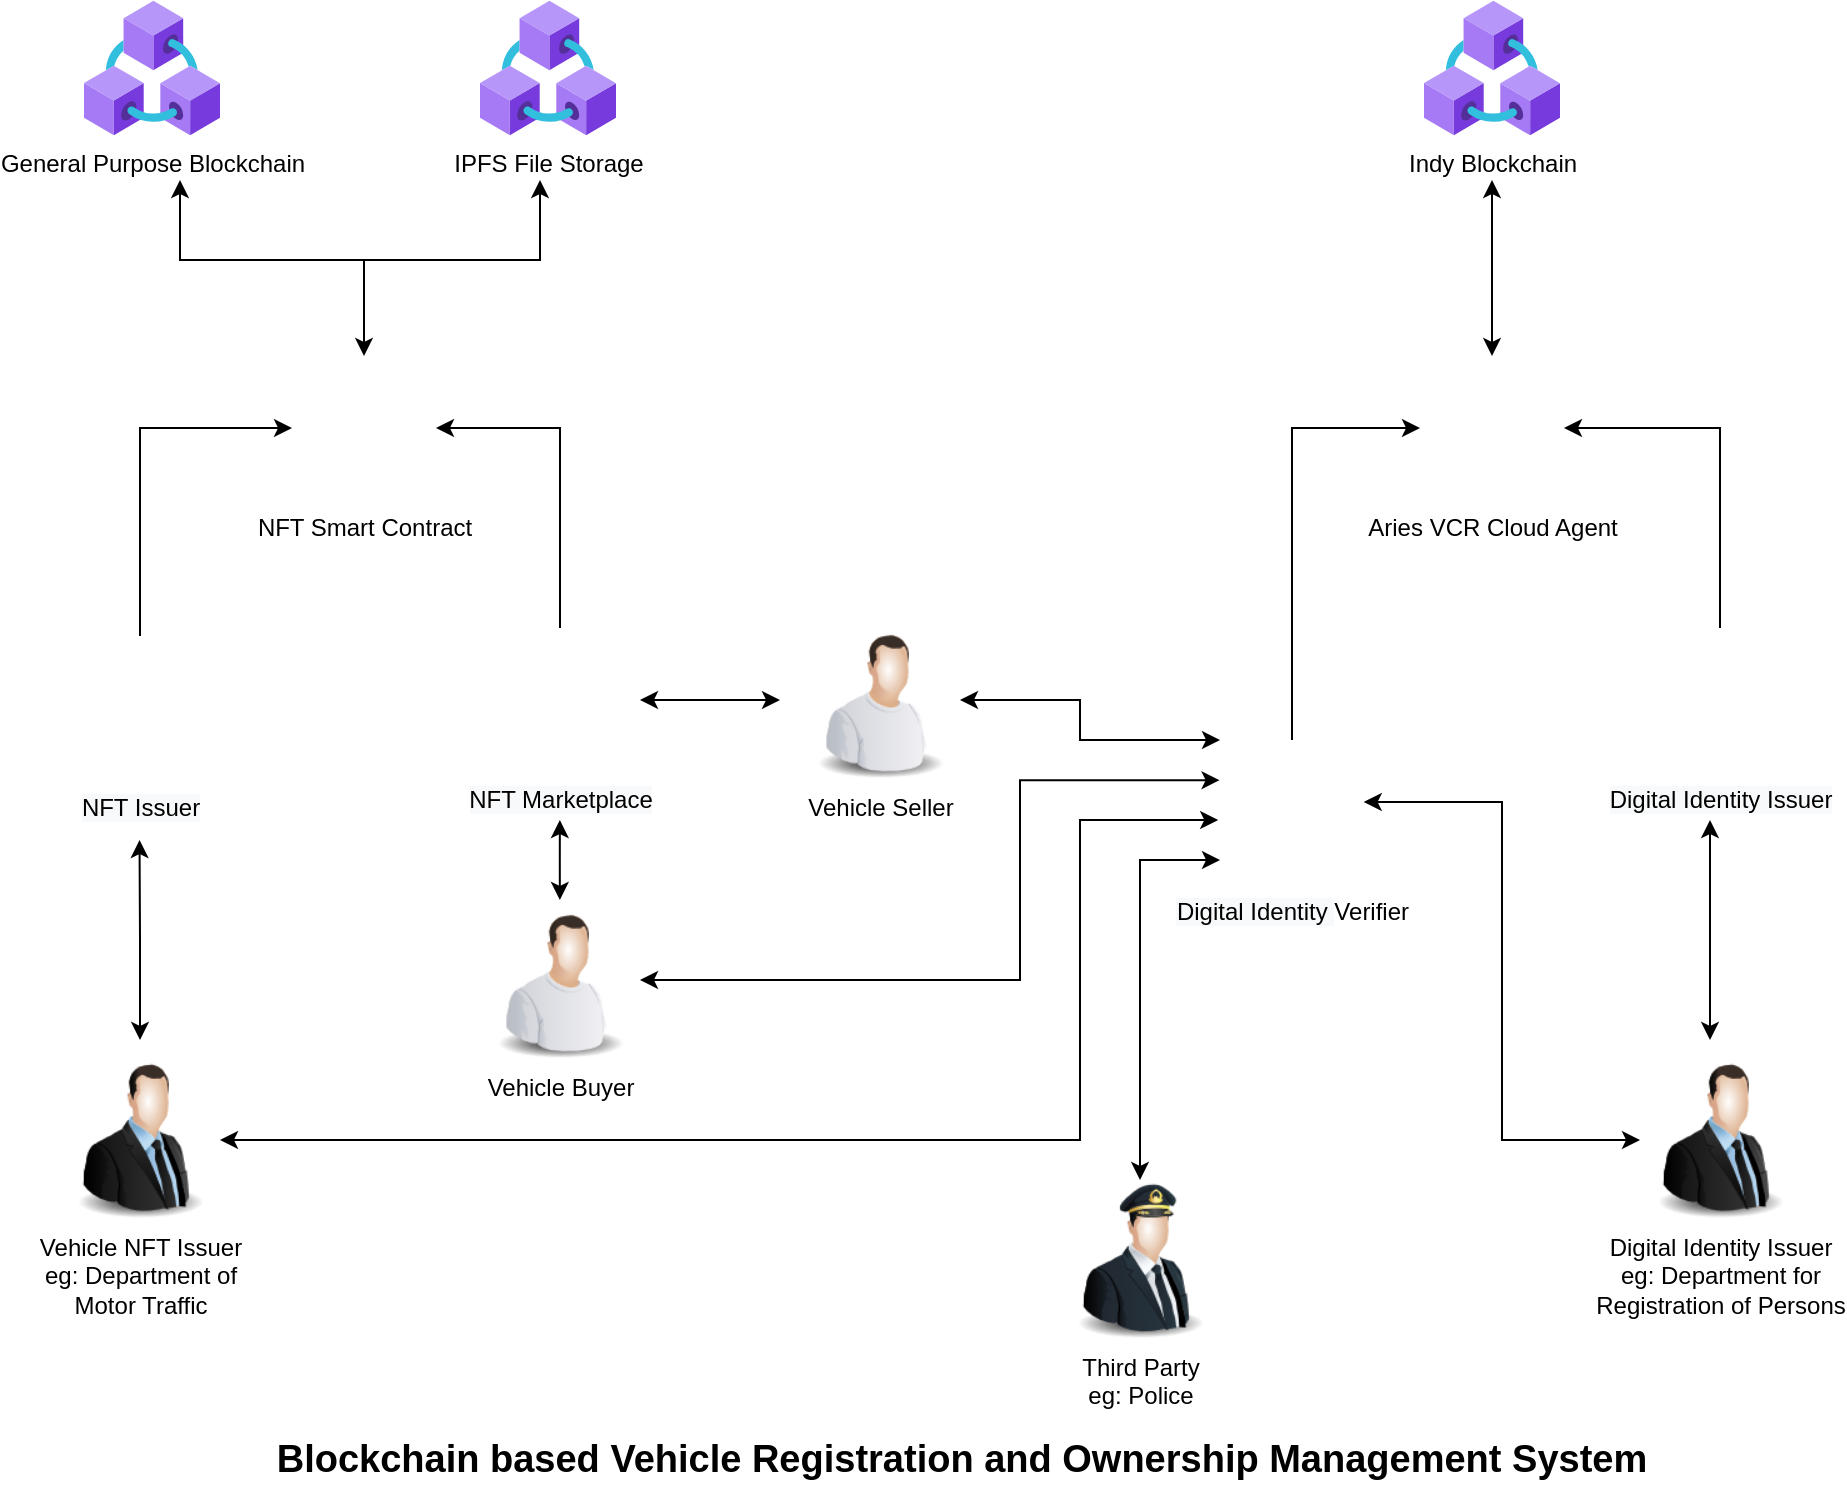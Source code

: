 <mxfile version="20.3.6" type="device"><diagram id="jvVznzDqtJrKiECy29IG" name="Page-1"><mxGraphModel dx="1550" dy="876" grid="1" gridSize="10" guides="1" tooltips="1" connect="1" arrows="1" fold="1" page="1" pageScale="1" pageWidth="850" pageHeight="1100" math="0" shadow="0"><root><mxCell id="0"/><mxCell id="1" parent="0"/><mxCell id="IwN3i_PpZaV_sId6Bb3t-1" value="General Purpose Blockchain" style="aspect=fixed;html=1;points=[];align=center;image;fontSize=12;image=img/lib/azure2/blockchain/Azure_Blockchain_Service.svg;" parent="1" vertex="1"><mxGeometry x="452" y="150" width="68" height="68" as="geometry"/></mxCell><mxCell id="IwN3i_PpZaV_sId6Bb3t-18" style="edgeStyle=orthogonalEdgeStyle;rounded=0;orthogonalLoop=1;jettySize=auto;html=1;startArrow=classic;startFill=1;" parent="1" source="IwN3i_PpZaV_sId6Bb3t-2" edge="1"><mxGeometry relative="1" as="geometry"><mxPoint x="500" y="240" as="targetPoint"/><Array as="points"><mxPoint x="592" y="280"/><mxPoint x="500" y="280"/></Array></mxGeometry></mxCell><mxCell id="ovVHdSxPoIM2nsKX5Hg1-2" style="edgeStyle=orthogonalEdgeStyle;rounded=0;orthogonalLoop=1;jettySize=auto;html=1;" edge="1" parent="1"><mxGeometry relative="1" as="geometry"><mxPoint x="680" y="240" as="targetPoint"/><mxPoint x="590" y="280" as="sourcePoint"/><Array as="points"><mxPoint x="680" y="280"/><mxPoint x="680" y="240"/></Array></mxGeometry></mxCell><mxCell id="IwN3i_PpZaV_sId6Bb3t-2" value="NFT Smart Contract" style="shape=image;html=1;verticalAlign=top;verticalLabelPosition=bottom;labelBackgroundColor=#ffffff;imageAspect=0;aspect=fixed;image=https://cdn4.iconfinder.com/data/icons/ios-web-user-interface-multi-circle-flat-vol-4/512/Check_document_ok_contract_file_success-128.png" parent="1" vertex="1"><mxGeometry x="556" y="328" width="72" height="72" as="geometry"/></mxCell><mxCell id="IwN3i_PpZaV_sId6Bb3t-5" style="edgeStyle=orthogonalEdgeStyle;rounded=0;orthogonalLoop=1;jettySize=auto;html=1;entryX=0;entryY=0.5;entryDx=0;entryDy=0;exitX=0.5;exitY=0;exitDx=0;exitDy=0;startArrow=none;startFill=0;" parent="1" source="IwN3i_PpZaV_sId6Bb3t-15" target="IwN3i_PpZaV_sId6Bb3t-2" edge="1"><mxGeometry relative="1" as="geometry"><mxPoint x="450" y="470" as="sourcePoint"/></mxGeometry></mxCell><mxCell id="IwN3i_PpZaV_sId6Bb3t-7" style="edgeStyle=orthogonalEdgeStyle;rounded=0;orthogonalLoop=1;jettySize=auto;html=1;entryX=1;entryY=0.5;entryDx=0;entryDy=0;exitX=0.5;exitY=0;exitDx=0;exitDy=0;startArrow=none;startFill=0;" parent="1" source="IwN3i_PpZaV_sId6Bb3t-17" target="IwN3i_PpZaV_sId6Bb3t-2" edge="1"><mxGeometry relative="1" as="geometry"><mxPoint x="688" y="460" as="sourcePoint"/></mxGeometry></mxCell><mxCell id="IwN3i_PpZaV_sId6Bb3t-9" style="edgeStyle=orthogonalEdgeStyle;rounded=0;orthogonalLoop=1;jettySize=auto;html=1;startArrow=classic;startFill=1;" parent="1" edge="1"><mxGeometry relative="1" as="geometry"><mxPoint x="480" y="670" as="sourcePoint"/><mxPoint x="479.76" y="570" as="targetPoint"/><Array as="points"><mxPoint x="480" y="620"/></Array></mxGeometry></mxCell><mxCell id="IwN3i_PpZaV_sId6Bb3t-31" style="edgeStyle=orthogonalEdgeStyle;rounded=0;orthogonalLoop=1;jettySize=auto;html=1;startArrow=classic;startFill=1;endArrow=classic;endFill=1;entryX=-0.013;entryY=0.553;entryDx=0;entryDy=0;entryPerimeter=0;" parent="1" source="IwN3i_PpZaV_sId6Bb3t-10" target="IwN3i_PpZaV_sId6Bb3t-27" edge="1"><mxGeometry relative="1" as="geometry"><mxPoint x="950" y="640" as="targetPoint"/><Array as="points"><mxPoint x="950" y="720"/><mxPoint x="950" y="560"/><mxPoint x="1019" y="560"/></Array></mxGeometry></mxCell><mxCell id="IwN3i_PpZaV_sId6Bb3t-10" value="Vehicle NFT Issuer&lt;br&gt;eg: Department of&lt;br&gt;Motor Traffic" style="image;html=1;image=img/lib/clip_art/people/Suit_Man_128x128.png" parent="1" vertex="1"><mxGeometry x="440" y="680" width="80" height="80" as="geometry"/></mxCell><mxCell id="IwN3i_PpZaV_sId6Bb3t-14" style="edgeStyle=orthogonalEdgeStyle;rounded=0;orthogonalLoop=1;jettySize=auto;html=1;startArrow=classic;startFill=1;" parent="1" edge="1"><mxGeometry relative="1" as="geometry"><mxPoint x="730" y="500" as="targetPoint"/><mxPoint x="800" y="500" as="sourcePoint"/></mxGeometry></mxCell><mxCell id="IwN3i_PpZaV_sId6Bb3t-29" style="edgeStyle=orthogonalEdgeStyle;rounded=0;orthogonalLoop=1;jettySize=auto;html=1;startArrow=classic;startFill=1;entryX=0;entryY=0;entryDx=0;entryDy=0;" parent="1" source="IwN3i_PpZaV_sId6Bb3t-11" target="IwN3i_PpZaV_sId6Bb3t-27" edge="1"><mxGeometry relative="1" as="geometry"><mxPoint x="990" y="520" as="targetPoint"/><Array as="points"><mxPoint x="950" y="500"/><mxPoint x="950" y="520"/></Array></mxGeometry></mxCell><mxCell id="IwN3i_PpZaV_sId6Bb3t-11" value="Vehicle Seller" style="image;html=1;image=img/lib/clip_art/people/Worker_Man_128x128.png" parent="1" vertex="1"><mxGeometry x="810" y="460" width="80" height="80" as="geometry"/></mxCell><mxCell id="IwN3i_PpZaV_sId6Bb3t-13" style="edgeStyle=orthogonalEdgeStyle;rounded=0;orthogonalLoop=1;jettySize=auto;html=1;startArrow=classic;startFill=1;" parent="1" edge="1"><mxGeometry relative="1" as="geometry"><mxPoint x="689.92" y="560" as="targetPoint"/><mxPoint x="689.92" y="600" as="sourcePoint"/><Array as="points"><mxPoint x="689.92" y="580"/><mxPoint x="689.92" y="580"/></Array></mxGeometry></mxCell><mxCell id="IwN3i_PpZaV_sId6Bb3t-30" style="edgeStyle=orthogonalEdgeStyle;rounded=0;orthogonalLoop=1;jettySize=auto;html=1;startArrow=classic;startFill=1;endArrow=classic;endFill=1;exitX=1;exitY=0.5;exitDx=0;exitDy=0;entryX=-0.003;entryY=0.279;entryDx=0;entryDy=0;entryPerimeter=0;" parent="1" source="IwN3i_PpZaV_sId6Bb3t-12" target="IwN3i_PpZaV_sId6Bb3t-27" edge="1"><mxGeometry relative="1" as="geometry"><mxPoint x="950" y="540" as="targetPoint"/><Array as="points"><mxPoint x="920" y="640"/><mxPoint x="920" y="540"/></Array></mxGeometry></mxCell><mxCell id="IwN3i_PpZaV_sId6Bb3t-12" value="Vehicle Buyer" style="image;html=1;image=img/lib/clip_art/people/Worker_Man_128x128.png" parent="1" vertex="1"><mxGeometry x="650" y="600" width="80" height="80" as="geometry"/></mxCell><mxCell id="IwN3i_PpZaV_sId6Bb3t-15" value="&lt;span style=&quot;background-color: rgb(248, 249, 250);&quot;&gt;NFT Issuer&lt;/span&gt;" style="shape=image;html=1;verticalAlign=top;verticalLabelPosition=bottom;labelBackgroundColor=#ffffff;imageAspect=0;aspect=fixed;image=https://cdn2.iconfinder.com/data/icons/bitsies/128/Application-128.png" parent="1" vertex="1"><mxGeometry x="444" y="468" width="72" height="72" as="geometry"/></mxCell><mxCell id="IwN3i_PpZaV_sId6Bb3t-17" value="&lt;span style=&quot;color: rgba(0, 0, 0, 0); font-family: monospace; font-size: 0px; text-align: start; background-color: rgb(248, 249, 250);&quot;&gt;%3CmxGraphModel%3E%3Croot%3E%3CmxCell%20id%3D%220%22%2F%3E%3CmxCell%20id%3D%221%22%20parent%3D%220%22%2F%3E%3CmxCell%20id%3D%222%22%20value%3D%22%26lt%3Bspan%20style%3D%26quot%3Bbackground-color%3A%20rgb(248%2C%20249%2C%20250)%3B%26quot%3B%26gt%3BNFT%20Issuer%26lt%3B%2Fspan%26gt%3B%22%20style%3D%22shape%3Dimage%3Bhtml%3D1%3BverticalAlign%3Dtop%3BverticalLabelPosition%3Dbottom%3BlabelBackgroundColor%3D%23ffffff%3BimageAspect%3D0%3Baspect%3Dfixed%3Bimage%3Dhttps%3A%2F%2Fcdn2.iconfinder.com%2Fdata%2Ficons%2Fbitsies%2F128%2FApplication-128.png%22%20vertex%3D%221%22%20parent%3D%221%22%3E%3CmxGeometry%20x%3D%22244%22%20y%3D%22418%22%20width%3D%2272%22%20height%3D%2272%22%20as%3D%22geometry%22%2F%3E%3C%2FmxCell%3E%3C%2Froot%3E%3C%2FmxGraphModel%3E&lt;/span&gt;&lt;span style=&quot;background-color: rgb(248, 249, 250);&quot;&gt;NFT Marketplace&lt;/span&gt;" style="shape=image;html=1;verticalAlign=top;verticalLabelPosition=bottom;labelBackgroundColor=#ffffff;imageAspect=0;aspect=fixed;image=https://cdn2.iconfinder.com/data/icons/bitsies/128/Application-128.png" parent="1" vertex="1"><mxGeometry x="654" y="464" width="72" height="72" as="geometry"/></mxCell><mxCell id="IwN3i_PpZaV_sId6Bb3t-19" value="Indy Blockchain" style="aspect=fixed;html=1;points=[];align=center;image;fontSize=12;image=img/lib/azure2/blockchain/Azure_Blockchain_Service.svg;" parent="1" vertex="1"><mxGeometry x="1122" y="150" width="68" height="68" as="geometry"/></mxCell><mxCell id="IwN3i_PpZaV_sId6Bb3t-26" style="edgeStyle=orthogonalEdgeStyle;rounded=0;orthogonalLoop=1;jettySize=auto;html=1;startArrow=classic;startFill=1;" parent="1" source="IwN3i_PpZaV_sId6Bb3t-21" edge="1"><mxGeometry relative="1" as="geometry"><mxPoint x="1156" y="240" as="targetPoint"/></mxGeometry></mxCell><mxCell id="IwN3i_PpZaV_sId6Bb3t-21" value="Aries VCR Cloud Agent" style="shape=image;html=1;verticalAlign=top;verticalLabelPosition=bottom;labelBackgroundColor=#ffffff;imageAspect=0;aspect=fixed;image=https://cdn4.iconfinder.com/data/icons/ios-web-user-interface-multi-circle-flat-vol-4/512/Check_document_ok_contract_file_success-128.png" parent="1" vertex="1"><mxGeometry x="1120" y="328" width="72" height="72" as="geometry"/></mxCell><mxCell id="IwN3i_PpZaV_sId6Bb3t-22" style="edgeStyle=orthogonalEdgeStyle;rounded=0;orthogonalLoop=1;jettySize=auto;html=1;startArrow=classic;startFill=1;" parent="1" edge="1"><mxGeometry relative="1" as="geometry"><mxPoint x="1265" y="670" as="sourcePoint"/><mxPoint x="1265" y="560" as="targetPoint"/><Array as="points"><mxPoint x="1265" y="590"/><mxPoint x="1265" y="590"/></Array></mxGeometry></mxCell><mxCell id="IwN3i_PpZaV_sId6Bb3t-32" style="edgeStyle=orthogonalEdgeStyle;rounded=0;orthogonalLoop=1;jettySize=auto;html=1;startArrow=classic;startFill=1;endArrow=classic;endFill=1;entryX=0.998;entryY=0.43;entryDx=0;entryDy=0;entryPerimeter=0;" parent="1" source="IwN3i_PpZaV_sId6Bb3t-23" target="IwN3i_PpZaV_sId6Bb3t-27" edge="1"><mxGeometry relative="1" as="geometry"><mxPoint x="950" y="720" as="targetPoint"/></mxGeometry></mxCell><mxCell id="IwN3i_PpZaV_sId6Bb3t-23" value="Digital Identity Issuer&lt;br&gt;eg: Department for&lt;br&gt;Registration of Persons" style="image;html=1;image=img/lib/clip_art/people/Suit_Man_128x128.png" parent="1" vertex="1"><mxGeometry x="1230" y="680" width="80" height="80" as="geometry"/></mxCell><mxCell id="IwN3i_PpZaV_sId6Bb3t-25" style="edgeStyle=orthogonalEdgeStyle;rounded=0;orthogonalLoop=1;jettySize=auto;html=1;entryX=1;entryY=0.5;entryDx=0;entryDy=0;startArrow=none;startFill=0;exitX=0.5;exitY=0;exitDx=0;exitDy=0;" parent="1" source="IwN3i_PpZaV_sId6Bb3t-24" target="IwN3i_PpZaV_sId6Bb3t-21" edge="1"><mxGeometry relative="1" as="geometry"/></mxCell><mxCell id="IwN3i_PpZaV_sId6Bb3t-24" value="&lt;span style=&quot;background-color: rgb(248, 249, 250);&quot;&gt;Digital Identity Issuer&lt;/span&gt;" style="shape=image;html=1;verticalAlign=top;verticalLabelPosition=bottom;labelBackgroundColor=#ffffff;imageAspect=0;aspect=fixed;image=https://cdn2.iconfinder.com/data/icons/bitsies/128/Application-128.png" parent="1" vertex="1"><mxGeometry x="1234" y="464" width="72" height="72" as="geometry"/></mxCell><mxCell id="IwN3i_PpZaV_sId6Bb3t-28" style="edgeStyle=orthogonalEdgeStyle;rounded=0;orthogonalLoop=1;jettySize=auto;html=1;entryX=0;entryY=0.5;entryDx=0;entryDy=0;startArrow=none;startFill=0;exitX=0.5;exitY=0;exitDx=0;exitDy=0;" parent="1" source="IwN3i_PpZaV_sId6Bb3t-27" target="IwN3i_PpZaV_sId6Bb3t-21" edge="1"><mxGeometry relative="1" as="geometry"/></mxCell><mxCell id="IwN3i_PpZaV_sId6Bb3t-27" value="&lt;span style=&quot;background-color: rgb(248, 249, 250);&quot;&gt;Digital Identity&amp;nbsp;&lt;/span&gt;Verifier" style="shape=image;html=1;verticalAlign=top;verticalLabelPosition=bottom;labelBackgroundColor=#ffffff;imageAspect=0;aspect=fixed;image=https://cdn2.iconfinder.com/data/icons/bitsies/128/Application-128.png" parent="1" vertex="1"><mxGeometry x="1020" y="520" width="72" height="72" as="geometry"/></mxCell><mxCell id="IwN3i_PpZaV_sId6Bb3t-34" style="edgeStyle=orthogonalEdgeStyle;rounded=0;orthogonalLoop=1;jettySize=auto;html=1;startArrow=classic;startFill=1;endArrow=classic;endFill=1;exitX=0.5;exitY=0;exitDx=0;exitDy=0;" parent="1" source="IwN3i_PpZaV_sId6Bb3t-33" edge="1"><mxGeometry relative="1" as="geometry"><mxPoint x="1020" y="580" as="targetPoint"/><Array as="points"><mxPoint x="980" y="580"/><mxPoint x="1020" y="580"/></Array></mxGeometry></mxCell><mxCell id="IwN3i_PpZaV_sId6Bb3t-33" value="Third Party&lt;br&gt;eg: Police" style="image;html=1;image=img/lib/clip_art/people/Pilot_Man_128x128.png" parent="1" vertex="1"><mxGeometry x="940" y="740" width="80" height="80" as="geometry"/></mxCell><mxCell id="IwN3i_PpZaV_sId6Bb3t-36" value="Blockchain based&amp;nbsp;Vehicle Registration and Ownership Management System" style="text;html=1;strokeColor=none;fillColor=none;align=center;verticalAlign=middle;whiteSpace=wrap;rounded=0;fontSize=19;fontStyle=1" parent="1" vertex="1"><mxGeometry x="516" y="870" width="750" height="20" as="geometry"/></mxCell><mxCell id="ovVHdSxPoIM2nsKX5Hg1-1" value="IPFS File Storage" style="aspect=fixed;html=1;points=[];align=center;image;fontSize=12;image=img/lib/azure2/blockchain/Azure_Blockchain_Service.svg;" vertex="1" parent="1"><mxGeometry x="650" y="150" width="68" height="68" as="geometry"/></mxCell></root></mxGraphModel></diagram></mxfile>